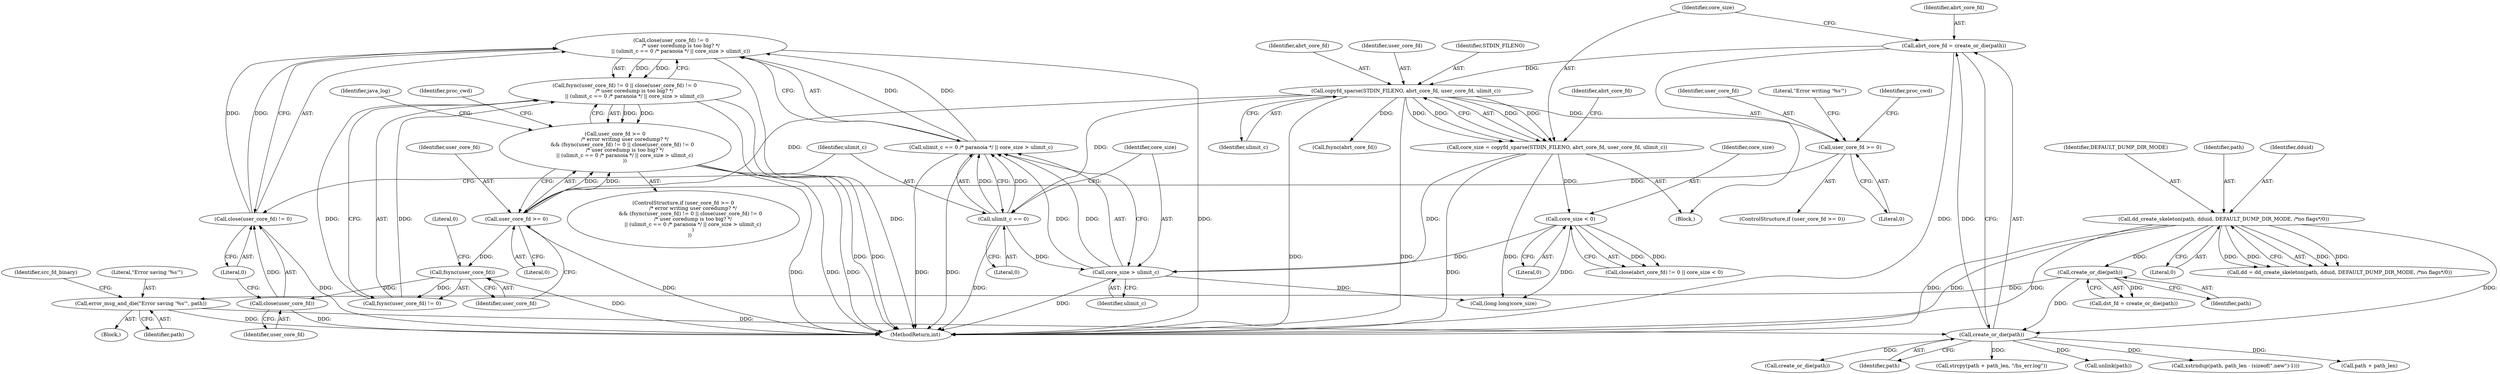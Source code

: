 digraph "0_abrt_8939398b82006ba1fec4ed491339fc075f43fc7c_1@API" {
"1000978" [label="(Call,close(user_core_fd) != 0\n            /* user coredump is too big? */\n            || (ulimit_c == 0 /* paranoia */ || core_size > ulimit_c))"];
"1000979" [label="(Call,close(user_core_fd) != 0)"];
"1000980" [label="(Call,close(user_core_fd))"];
"1000975" [label="(Call,fsync(user_core_fd))"];
"1000970" [label="(Call,user_core_fd >= 0)"];
"1000932" [label="(Call,copyfd_sparse(STDIN_FILENO, abrt_core_fd, user_core_fd, ulimit_c))"];
"1000925" [label="(Call,abrt_core_fd = create_or_die(path))"];
"1000927" [label="(Call,create_or_die(path))"];
"1000919" [label="(Call,error_msg_and_die(\"Error saving '%s'\", path))"];
"1000893" [label="(Call,create_or_die(path))"];
"1000652" [label="(Call,dd_create_skeleton(path, dduid, DEFAULT_DUMP_DIR_MODE, /*no flags*/0))"];
"1000957" [label="(Call,user_core_fd >= 0)"];
"1000983" [label="(Call,ulimit_c == 0 /* paranoia */ || core_size > ulimit_c)"];
"1000984" [label="(Call,ulimit_c == 0)"];
"1000987" [label="(Call,core_size > ulimit_c)"];
"1000948" [label="(Call,core_size < 0)"];
"1000930" [label="(Call,core_size = copyfd_sparse(STDIN_FILENO, abrt_core_fd, user_core_fd, ulimit_c))"];
"1000973" [label="(Call,fsync(user_core_fd) != 0 || close(user_core_fd) != 0\n            /* user coredump is too big? */\n            || (ulimit_c == 0 /* paranoia */ || core_size > ulimit_c))"];
"1000969" [label="(Call,user_core_fd >= 0\n            /* error writing user coredump? */\n         && (fsync(user_core_fd) != 0 || close(user_core_fd) != 0\n            /* user coredump is too big? */\n            || (ulimit_c == 0 /* paranoia */ || core_size > ulimit_c)\n            ))"];
"1000948" [label="(Call,core_size < 0)"];
"1000975" [label="(Call,fsync(user_core_fd))"];
"1000923" [label="(Identifier,src_fd_binary)"];
"1000927" [label="(Call,create_or_die(path))"];
"1001046" [label="(Call,create_or_die(path))"];
"1000653" [label="(Identifier,path)"];
"1000654" [label="(Identifier,dduid)"];
"1000973" [label="(Call,fsync(user_core_fd) != 0 || close(user_core_fd) != 0\n            /* user coredump is too big? */\n            || (ulimit_c == 0 /* paranoia */ || core_size > ulimit_c))"];
"1000959" [label="(Literal,0)"];
"1000920" [label="(Literal,\"Error saving '%s'\")"];
"1000950" [label="(Literal,0)"];
"1000935" [label="(Identifier,user_core_fd)"];
"1000957" [label="(Call,user_core_fd >= 0)"];
"1000982" [label="(Literal,0)"];
"1000978" [label="(Call,close(user_core_fd) != 0\n            /* user coredump is too big? */\n            || (ulimit_c == 0 /* paranoia */ || core_size > ulimit_c))"];
"1000891" [label="(Call,dst_fd = create_or_die(path))"];
"1000988" [label="(Identifier,core_size)"];
"1000983" [label="(Call,ulimit_c == 0 /* paranoia */ || core_size > ulimit_c)"];
"1000977" [label="(Literal,0)"];
"1000926" [label="(Identifier,abrt_core_fd)"];
"1000919" [label="(Call,error_msg_and_die(\"Error saving '%s'\", path))"];
"1000969" [label="(Call,user_core_fd >= 0\n            /* error writing user coredump? */\n         && (fsync(user_core_fd) != 0 || close(user_core_fd) != 0\n            /* user coredump is too big? */\n            || (ulimit_c == 0 /* paranoia */ || core_size > ulimit_c)\n            ))"];
"1000930" [label="(Call,core_size = copyfd_sparse(STDIN_FILENO, abrt_core_fd, user_core_fd, ulimit_c))"];
"1000970" [label="(Call,user_core_fd >= 0)"];
"1000932" [label="(Call,copyfd_sparse(STDIN_FILENO, abrt_core_fd, user_core_fd, ulimit_c))"];
"1000933" [label="(Identifier,STDIN_FILENO)"];
"1000934" [label="(Identifier,abrt_core_fd)"];
"1000656" [label="(Literal,0)"];
"1000894" [label="(Identifier,path)"];
"1000968" [label="(ControlStructure,if (user_core_fd >= 0\n            /* error writing user coredump? */\n         && (fsync(user_core_fd) != 0 || close(user_core_fd) != 0\n            /* user coredump is too big? */\n            || (ulimit_c == 0 /* paranoia */ || core_size > ulimit_c)\n            )\n        ))"];
"1000928" [label="(Identifier,path)"];
"1000981" [label="(Identifier,user_core_fd)"];
"1000650" [label="(Call,dd = dd_create_skeleton(path, dduid, DEFAULT_DUMP_DIR_MODE, /*no flags*/0))"];
"1001038" [label="(Call,strcpy(path + path_len, \"/hs_err.log\"))"];
"1000952" [label="(Call,unlink(path))"];
"1000941" [label="(Identifier,abrt_core_fd)"];
"1000985" [label="(Identifier,ulimit_c)"];
"1000989" [label="(Identifier,ulimit_c)"];
"1000976" [label="(Identifier,user_core_fd)"];
"1000936" [label="(Identifier,ulimit_c)"];
"1000652" [label="(Call,dd_create_skeleton(path, dduid, DEFAULT_DUMP_DIR_MODE, /*no flags*/0))"];
"1000962" [label="(Identifier,proc_cwd)"];
"1000956" [label="(ControlStructure,if (user_core_fd >= 0))"];
"1000958" [label="(Identifier,user_core_fd)"];
"1000999" [label="(Identifier,java_log)"];
"1000984" [label="(Call,ulimit_c == 0)"];
"1001084" [label="(Call,xstrndup(path, path_len - (sizeof(\".new\")-1)))"];
"1001039" [label="(Call,path + path_len)"];
"1000979" [label="(Call,close(user_core_fd) != 0)"];
"1000655" [label="(Identifier,DEFAULT_DUMP_DIR_MODE)"];
"1000943" [label="(Call,close(abrt_core_fd) != 0 || core_size < 0)"];
"1000940" [label="(Call,fsync(abrt_core_fd))"];
"1000971" [label="(Identifier,user_core_fd)"];
"1000986" [label="(Literal,0)"];
"1000993" [label="(Identifier,proc_cwd)"];
"1000949" [label="(Identifier,core_size)"];
"1000916" [label="(Block,)"];
"1000980" [label="(Call,close(user_core_fd))"];
"1001237" [label="(MethodReturn,int)"];
"1000974" [label="(Call,fsync(user_core_fd) != 0)"];
"1000972" [label="(Literal,0)"];
"1000925" [label="(Call,abrt_core_fd = create_or_die(path))"];
"1000893" [label="(Call,create_or_die(path))"];
"1000659" [label="(Block,)"];
"1000931" [label="(Identifier,core_size)"];
"1000921" [label="(Identifier,path)"];
"1000987" [label="(Call,core_size > ulimit_c)"];
"1001110" [label="(Call,(long long)core_size)"];
"1000966" [label="(Literal,\"Error writing '%s'\")"];
"1000978" -> "1000973"  [label="AST: "];
"1000978" -> "1000979"  [label="CFG: "];
"1000978" -> "1000983"  [label="CFG: "];
"1000979" -> "1000978"  [label="AST: "];
"1000983" -> "1000978"  [label="AST: "];
"1000973" -> "1000978"  [label="CFG: "];
"1000978" -> "1001237"  [label="DDG: "];
"1000978" -> "1001237"  [label="DDG: "];
"1000978" -> "1000973"  [label="DDG: "];
"1000978" -> "1000973"  [label="DDG: "];
"1000979" -> "1000978"  [label="DDG: "];
"1000979" -> "1000978"  [label="DDG: "];
"1000983" -> "1000978"  [label="DDG: "];
"1000983" -> "1000978"  [label="DDG: "];
"1000979" -> "1000982"  [label="CFG: "];
"1000980" -> "1000979"  [label="AST: "];
"1000982" -> "1000979"  [label="AST: "];
"1000985" -> "1000979"  [label="CFG: "];
"1000979" -> "1001237"  [label="DDG: "];
"1000980" -> "1000979"  [label="DDG: "];
"1000980" -> "1000981"  [label="CFG: "];
"1000981" -> "1000980"  [label="AST: "];
"1000982" -> "1000980"  [label="CFG: "];
"1000980" -> "1001237"  [label="DDG: "];
"1000975" -> "1000980"  [label="DDG: "];
"1000975" -> "1000974"  [label="AST: "];
"1000975" -> "1000976"  [label="CFG: "];
"1000976" -> "1000975"  [label="AST: "];
"1000977" -> "1000975"  [label="CFG: "];
"1000975" -> "1001237"  [label="DDG: "];
"1000975" -> "1000974"  [label="DDG: "];
"1000970" -> "1000975"  [label="DDG: "];
"1000970" -> "1000969"  [label="AST: "];
"1000970" -> "1000972"  [label="CFG: "];
"1000971" -> "1000970"  [label="AST: "];
"1000972" -> "1000970"  [label="AST: "];
"1000976" -> "1000970"  [label="CFG: "];
"1000969" -> "1000970"  [label="CFG: "];
"1000970" -> "1001237"  [label="DDG: "];
"1000970" -> "1000969"  [label="DDG: "];
"1000970" -> "1000969"  [label="DDG: "];
"1000932" -> "1000970"  [label="DDG: "];
"1000957" -> "1000970"  [label="DDG: "];
"1000932" -> "1000930"  [label="AST: "];
"1000932" -> "1000936"  [label="CFG: "];
"1000933" -> "1000932"  [label="AST: "];
"1000934" -> "1000932"  [label="AST: "];
"1000935" -> "1000932"  [label="AST: "];
"1000936" -> "1000932"  [label="AST: "];
"1000930" -> "1000932"  [label="CFG: "];
"1000932" -> "1001237"  [label="DDG: "];
"1000932" -> "1001237"  [label="DDG: "];
"1000932" -> "1000930"  [label="DDG: "];
"1000932" -> "1000930"  [label="DDG: "];
"1000932" -> "1000930"  [label="DDG: "];
"1000932" -> "1000930"  [label="DDG: "];
"1000925" -> "1000932"  [label="DDG: "];
"1000932" -> "1000940"  [label="DDG: "];
"1000932" -> "1000957"  [label="DDG: "];
"1000932" -> "1000984"  [label="DDG: "];
"1000925" -> "1000659"  [label="AST: "];
"1000925" -> "1000927"  [label="CFG: "];
"1000926" -> "1000925"  [label="AST: "];
"1000927" -> "1000925"  [label="AST: "];
"1000931" -> "1000925"  [label="CFG: "];
"1000925" -> "1001237"  [label="DDG: "];
"1000927" -> "1000925"  [label="DDG: "];
"1000927" -> "1000928"  [label="CFG: "];
"1000928" -> "1000927"  [label="AST: "];
"1000919" -> "1000927"  [label="DDG: "];
"1000893" -> "1000927"  [label="DDG: "];
"1000652" -> "1000927"  [label="DDG: "];
"1000927" -> "1000952"  [label="DDG: "];
"1000927" -> "1001038"  [label="DDG: "];
"1000927" -> "1001039"  [label="DDG: "];
"1000927" -> "1001046"  [label="DDG: "];
"1000927" -> "1001084"  [label="DDG: "];
"1000919" -> "1000916"  [label="AST: "];
"1000919" -> "1000921"  [label="CFG: "];
"1000920" -> "1000919"  [label="AST: "];
"1000921" -> "1000919"  [label="AST: "];
"1000923" -> "1000919"  [label="CFG: "];
"1000919" -> "1001237"  [label="DDG: "];
"1000893" -> "1000919"  [label="DDG: "];
"1000893" -> "1000891"  [label="AST: "];
"1000893" -> "1000894"  [label="CFG: "];
"1000894" -> "1000893"  [label="AST: "];
"1000891" -> "1000893"  [label="CFG: "];
"1000893" -> "1000891"  [label="DDG: "];
"1000652" -> "1000893"  [label="DDG: "];
"1000652" -> "1000650"  [label="AST: "];
"1000652" -> "1000656"  [label="CFG: "];
"1000653" -> "1000652"  [label="AST: "];
"1000654" -> "1000652"  [label="AST: "];
"1000655" -> "1000652"  [label="AST: "];
"1000656" -> "1000652"  [label="AST: "];
"1000650" -> "1000652"  [label="CFG: "];
"1000652" -> "1001237"  [label="DDG: "];
"1000652" -> "1001237"  [label="DDG: "];
"1000652" -> "1001237"  [label="DDG: "];
"1000652" -> "1000650"  [label="DDG: "];
"1000652" -> "1000650"  [label="DDG: "];
"1000652" -> "1000650"  [label="DDG: "];
"1000652" -> "1000650"  [label="DDG: "];
"1000957" -> "1000956"  [label="AST: "];
"1000957" -> "1000959"  [label="CFG: "];
"1000958" -> "1000957"  [label="AST: "];
"1000959" -> "1000957"  [label="AST: "];
"1000962" -> "1000957"  [label="CFG: "];
"1000966" -> "1000957"  [label="CFG: "];
"1000983" -> "1000984"  [label="CFG: "];
"1000983" -> "1000987"  [label="CFG: "];
"1000984" -> "1000983"  [label="AST: "];
"1000987" -> "1000983"  [label="AST: "];
"1000983" -> "1001237"  [label="DDG: "];
"1000983" -> "1001237"  [label="DDG: "];
"1000984" -> "1000983"  [label="DDG: "];
"1000984" -> "1000983"  [label="DDG: "];
"1000987" -> "1000983"  [label="DDG: "];
"1000987" -> "1000983"  [label="DDG: "];
"1000984" -> "1000986"  [label="CFG: "];
"1000985" -> "1000984"  [label="AST: "];
"1000986" -> "1000984"  [label="AST: "];
"1000988" -> "1000984"  [label="CFG: "];
"1000984" -> "1001237"  [label="DDG: "];
"1000984" -> "1000987"  [label="DDG: "];
"1000987" -> "1000989"  [label="CFG: "];
"1000988" -> "1000987"  [label="AST: "];
"1000989" -> "1000987"  [label="AST: "];
"1000987" -> "1001237"  [label="DDG: "];
"1000948" -> "1000987"  [label="DDG: "];
"1000930" -> "1000987"  [label="DDG: "];
"1000987" -> "1001110"  [label="DDG: "];
"1000948" -> "1000943"  [label="AST: "];
"1000948" -> "1000950"  [label="CFG: "];
"1000949" -> "1000948"  [label="AST: "];
"1000950" -> "1000948"  [label="AST: "];
"1000943" -> "1000948"  [label="CFG: "];
"1000948" -> "1000943"  [label="DDG: "];
"1000948" -> "1000943"  [label="DDG: "];
"1000930" -> "1000948"  [label="DDG: "];
"1000948" -> "1001110"  [label="DDG: "];
"1000930" -> "1000659"  [label="AST: "];
"1000931" -> "1000930"  [label="AST: "];
"1000941" -> "1000930"  [label="CFG: "];
"1000930" -> "1001237"  [label="DDG: "];
"1000930" -> "1001110"  [label="DDG: "];
"1000973" -> "1000969"  [label="AST: "];
"1000973" -> "1000974"  [label="CFG: "];
"1000974" -> "1000973"  [label="AST: "];
"1000969" -> "1000973"  [label="CFG: "];
"1000973" -> "1001237"  [label="DDG: "];
"1000973" -> "1001237"  [label="DDG: "];
"1000973" -> "1000969"  [label="DDG: "];
"1000973" -> "1000969"  [label="DDG: "];
"1000974" -> "1000973"  [label="DDG: "];
"1000974" -> "1000973"  [label="DDG: "];
"1000969" -> "1000968"  [label="AST: "];
"1000993" -> "1000969"  [label="CFG: "];
"1000999" -> "1000969"  [label="CFG: "];
"1000969" -> "1001237"  [label="DDG: "];
"1000969" -> "1001237"  [label="DDG: "];
"1000969" -> "1001237"  [label="DDG: "];
}
